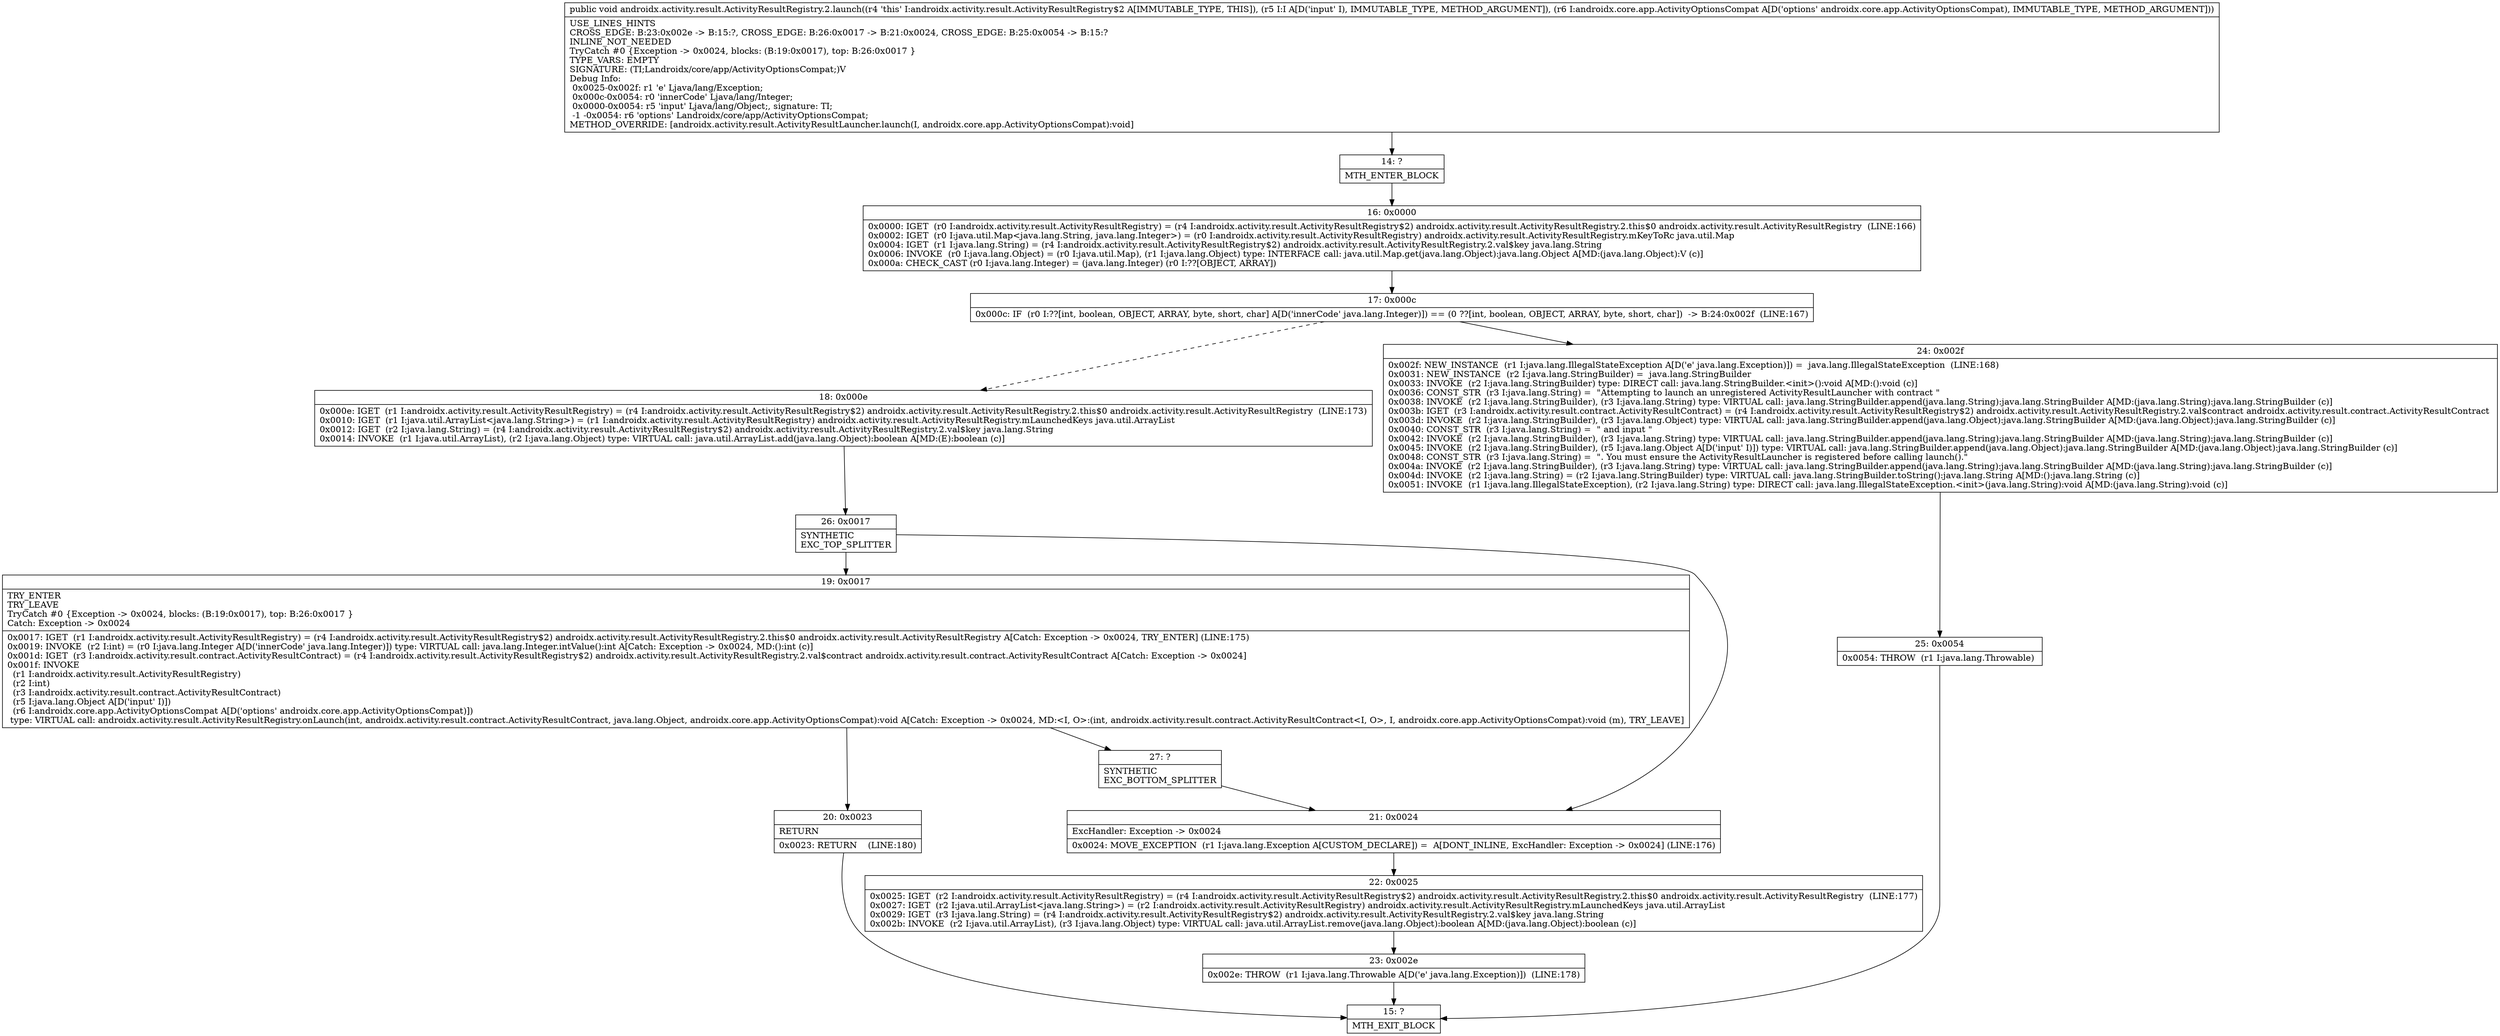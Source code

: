 digraph "CFG forandroidx.activity.result.ActivityResultRegistry.2.launch(Ljava\/lang\/Object;Landroidx\/core\/app\/ActivityOptionsCompat;)V" {
Node_14 [shape=record,label="{14\:\ ?|MTH_ENTER_BLOCK\l}"];
Node_16 [shape=record,label="{16\:\ 0x0000|0x0000: IGET  (r0 I:androidx.activity.result.ActivityResultRegistry) = (r4 I:androidx.activity.result.ActivityResultRegistry$2) androidx.activity.result.ActivityResultRegistry.2.this$0 androidx.activity.result.ActivityResultRegistry  (LINE:166)\l0x0002: IGET  (r0 I:java.util.Map\<java.lang.String, java.lang.Integer\>) = (r0 I:androidx.activity.result.ActivityResultRegistry) androidx.activity.result.ActivityResultRegistry.mKeyToRc java.util.Map \l0x0004: IGET  (r1 I:java.lang.String) = (r4 I:androidx.activity.result.ActivityResultRegistry$2) androidx.activity.result.ActivityResultRegistry.2.val$key java.lang.String \l0x0006: INVOKE  (r0 I:java.lang.Object) = (r0 I:java.util.Map), (r1 I:java.lang.Object) type: INTERFACE call: java.util.Map.get(java.lang.Object):java.lang.Object A[MD:(java.lang.Object):V (c)]\l0x000a: CHECK_CAST (r0 I:java.lang.Integer) = (java.lang.Integer) (r0 I:??[OBJECT, ARRAY]) \l}"];
Node_17 [shape=record,label="{17\:\ 0x000c|0x000c: IF  (r0 I:??[int, boolean, OBJECT, ARRAY, byte, short, char] A[D('innerCode' java.lang.Integer)]) == (0 ??[int, boolean, OBJECT, ARRAY, byte, short, char])  \-\> B:24:0x002f  (LINE:167)\l}"];
Node_18 [shape=record,label="{18\:\ 0x000e|0x000e: IGET  (r1 I:androidx.activity.result.ActivityResultRegistry) = (r4 I:androidx.activity.result.ActivityResultRegistry$2) androidx.activity.result.ActivityResultRegistry.2.this$0 androidx.activity.result.ActivityResultRegistry  (LINE:173)\l0x0010: IGET  (r1 I:java.util.ArrayList\<java.lang.String\>) = (r1 I:androidx.activity.result.ActivityResultRegistry) androidx.activity.result.ActivityResultRegistry.mLaunchedKeys java.util.ArrayList \l0x0012: IGET  (r2 I:java.lang.String) = (r4 I:androidx.activity.result.ActivityResultRegistry$2) androidx.activity.result.ActivityResultRegistry.2.val$key java.lang.String \l0x0014: INVOKE  (r1 I:java.util.ArrayList), (r2 I:java.lang.Object) type: VIRTUAL call: java.util.ArrayList.add(java.lang.Object):boolean A[MD:(E):boolean (c)]\l}"];
Node_26 [shape=record,label="{26\:\ 0x0017|SYNTHETIC\lEXC_TOP_SPLITTER\l}"];
Node_19 [shape=record,label="{19\:\ 0x0017|TRY_ENTER\lTRY_LEAVE\lTryCatch #0 \{Exception \-\> 0x0024, blocks: (B:19:0x0017), top: B:26:0x0017 \}\lCatch: Exception \-\> 0x0024\l|0x0017: IGET  (r1 I:androidx.activity.result.ActivityResultRegistry) = (r4 I:androidx.activity.result.ActivityResultRegistry$2) androidx.activity.result.ActivityResultRegistry.2.this$0 androidx.activity.result.ActivityResultRegistry A[Catch: Exception \-\> 0x0024, TRY_ENTER] (LINE:175)\l0x0019: INVOKE  (r2 I:int) = (r0 I:java.lang.Integer A[D('innerCode' java.lang.Integer)]) type: VIRTUAL call: java.lang.Integer.intValue():int A[Catch: Exception \-\> 0x0024, MD:():int (c)]\l0x001d: IGET  (r3 I:androidx.activity.result.contract.ActivityResultContract) = (r4 I:androidx.activity.result.ActivityResultRegistry$2) androidx.activity.result.ActivityResultRegistry.2.val$contract androidx.activity.result.contract.ActivityResultContract A[Catch: Exception \-\> 0x0024]\l0x001f: INVOKE  \l  (r1 I:androidx.activity.result.ActivityResultRegistry)\l  (r2 I:int)\l  (r3 I:androidx.activity.result.contract.ActivityResultContract)\l  (r5 I:java.lang.Object A[D('input' I)])\l  (r6 I:androidx.core.app.ActivityOptionsCompat A[D('options' androidx.core.app.ActivityOptionsCompat)])\l type: VIRTUAL call: androidx.activity.result.ActivityResultRegistry.onLaunch(int, androidx.activity.result.contract.ActivityResultContract, java.lang.Object, androidx.core.app.ActivityOptionsCompat):void A[Catch: Exception \-\> 0x0024, MD:\<I, O\>:(int, androidx.activity.result.contract.ActivityResultContract\<I, O\>, I, androidx.core.app.ActivityOptionsCompat):void (m), TRY_LEAVE]\l}"];
Node_20 [shape=record,label="{20\:\ 0x0023|RETURN\l|0x0023: RETURN    (LINE:180)\l}"];
Node_15 [shape=record,label="{15\:\ ?|MTH_EXIT_BLOCK\l}"];
Node_27 [shape=record,label="{27\:\ ?|SYNTHETIC\lEXC_BOTTOM_SPLITTER\l}"];
Node_21 [shape=record,label="{21\:\ 0x0024|ExcHandler: Exception \-\> 0x0024\l|0x0024: MOVE_EXCEPTION  (r1 I:java.lang.Exception A[CUSTOM_DECLARE]) =  A[DONT_INLINE, ExcHandler: Exception \-\> 0x0024] (LINE:176)\l}"];
Node_22 [shape=record,label="{22\:\ 0x0025|0x0025: IGET  (r2 I:androidx.activity.result.ActivityResultRegistry) = (r4 I:androidx.activity.result.ActivityResultRegistry$2) androidx.activity.result.ActivityResultRegistry.2.this$0 androidx.activity.result.ActivityResultRegistry  (LINE:177)\l0x0027: IGET  (r2 I:java.util.ArrayList\<java.lang.String\>) = (r2 I:androidx.activity.result.ActivityResultRegistry) androidx.activity.result.ActivityResultRegistry.mLaunchedKeys java.util.ArrayList \l0x0029: IGET  (r3 I:java.lang.String) = (r4 I:androidx.activity.result.ActivityResultRegistry$2) androidx.activity.result.ActivityResultRegistry.2.val$key java.lang.String \l0x002b: INVOKE  (r2 I:java.util.ArrayList), (r3 I:java.lang.Object) type: VIRTUAL call: java.util.ArrayList.remove(java.lang.Object):boolean A[MD:(java.lang.Object):boolean (c)]\l}"];
Node_23 [shape=record,label="{23\:\ 0x002e|0x002e: THROW  (r1 I:java.lang.Throwable A[D('e' java.lang.Exception)])  (LINE:178)\l}"];
Node_24 [shape=record,label="{24\:\ 0x002f|0x002f: NEW_INSTANCE  (r1 I:java.lang.IllegalStateException A[D('e' java.lang.Exception)]) =  java.lang.IllegalStateException  (LINE:168)\l0x0031: NEW_INSTANCE  (r2 I:java.lang.StringBuilder) =  java.lang.StringBuilder \l0x0033: INVOKE  (r2 I:java.lang.StringBuilder) type: DIRECT call: java.lang.StringBuilder.\<init\>():void A[MD:():void (c)]\l0x0036: CONST_STR  (r3 I:java.lang.String) =  \"Attempting to launch an unregistered ActivityResultLauncher with contract \" \l0x0038: INVOKE  (r2 I:java.lang.StringBuilder), (r3 I:java.lang.String) type: VIRTUAL call: java.lang.StringBuilder.append(java.lang.String):java.lang.StringBuilder A[MD:(java.lang.String):java.lang.StringBuilder (c)]\l0x003b: IGET  (r3 I:androidx.activity.result.contract.ActivityResultContract) = (r4 I:androidx.activity.result.ActivityResultRegistry$2) androidx.activity.result.ActivityResultRegistry.2.val$contract androidx.activity.result.contract.ActivityResultContract \l0x003d: INVOKE  (r2 I:java.lang.StringBuilder), (r3 I:java.lang.Object) type: VIRTUAL call: java.lang.StringBuilder.append(java.lang.Object):java.lang.StringBuilder A[MD:(java.lang.Object):java.lang.StringBuilder (c)]\l0x0040: CONST_STR  (r3 I:java.lang.String) =  \" and input \" \l0x0042: INVOKE  (r2 I:java.lang.StringBuilder), (r3 I:java.lang.String) type: VIRTUAL call: java.lang.StringBuilder.append(java.lang.String):java.lang.StringBuilder A[MD:(java.lang.String):java.lang.StringBuilder (c)]\l0x0045: INVOKE  (r2 I:java.lang.StringBuilder), (r5 I:java.lang.Object A[D('input' I)]) type: VIRTUAL call: java.lang.StringBuilder.append(java.lang.Object):java.lang.StringBuilder A[MD:(java.lang.Object):java.lang.StringBuilder (c)]\l0x0048: CONST_STR  (r3 I:java.lang.String) =  \". You must ensure the ActivityResultLauncher is registered before calling launch().\" \l0x004a: INVOKE  (r2 I:java.lang.StringBuilder), (r3 I:java.lang.String) type: VIRTUAL call: java.lang.StringBuilder.append(java.lang.String):java.lang.StringBuilder A[MD:(java.lang.String):java.lang.StringBuilder (c)]\l0x004d: INVOKE  (r2 I:java.lang.String) = (r2 I:java.lang.StringBuilder) type: VIRTUAL call: java.lang.StringBuilder.toString():java.lang.String A[MD:():java.lang.String (c)]\l0x0051: INVOKE  (r1 I:java.lang.IllegalStateException), (r2 I:java.lang.String) type: DIRECT call: java.lang.IllegalStateException.\<init\>(java.lang.String):void A[MD:(java.lang.String):void (c)]\l}"];
Node_25 [shape=record,label="{25\:\ 0x0054|0x0054: THROW  (r1 I:java.lang.Throwable) \l}"];
MethodNode[shape=record,label="{public void androidx.activity.result.ActivityResultRegistry.2.launch((r4 'this' I:androidx.activity.result.ActivityResultRegistry$2 A[IMMUTABLE_TYPE, THIS]), (r5 I:I A[D('input' I), IMMUTABLE_TYPE, METHOD_ARGUMENT]), (r6 I:androidx.core.app.ActivityOptionsCompat A[D('options' androidx.core.app.ActivityOptionsCompat), IMMUTABLE_TYPE, METHOD_ARGUMENT]))  | USE_LINES_HINTS\lCROSS_EDGE: B:23:0x002e \-\> B:15:?, CROSS_EDGE: B:26:0x0017 \-\> B:21:0x0024, CROSS_EDGE: B:25:0x0054 \-\> B:15:?\lINLINE_NOT_NEEDED\lTryCatch #0 \{Exception \-\> 0x0024, blocks: (B:19:0x0017), top: B:26:0x0017 \}\lTYPE_VARS: EMPTY\lSIGNATURE: (TI;Landroidx\/core\/app\/ActivityOptionsCompat;)V\lDebug Info:\l  0x0025\-0x002f: r1 'e' Ljava\/lang\/Exception;\l  0x000c\-0x0054: r0 'innerCode' Ljava\/lang\/Integer;\l  0x0000\-0x0054: r5 'input' Ljava\/lang\/Object;, signature: TI;\l  \-1 \-0x0054: r6 'options' Landroidx\/core\/app\/ActivityOptionsCompat;\lMETHOD_OVERRIDE: [androidx.activity.result.ActivityResultLauncher.launch(I, androidx.core.app.ActivityOptionsCompat):void]\l}"];
MethodNode -> Node_14;Node_14 -> Node_16;
Node_16 -> Node_17;
Node_17 -> Node_18[style=dashed];
Node_17 -> Node_24;
Node_18 -> Node_26;
Node_26 -> Node_19;
Node_26 -> Node_21;
Node_19 -> Node_20;
Node_19 -> Node_27;
Node_20 -> Node_15;
Node_27 -> Node_21;
Node_21 -> Node_22;
Node_22 -> Node_23;
Node_23 -> Node_15;
Node_24 -> Node_25;
Node_25 -> Node_15;
}

